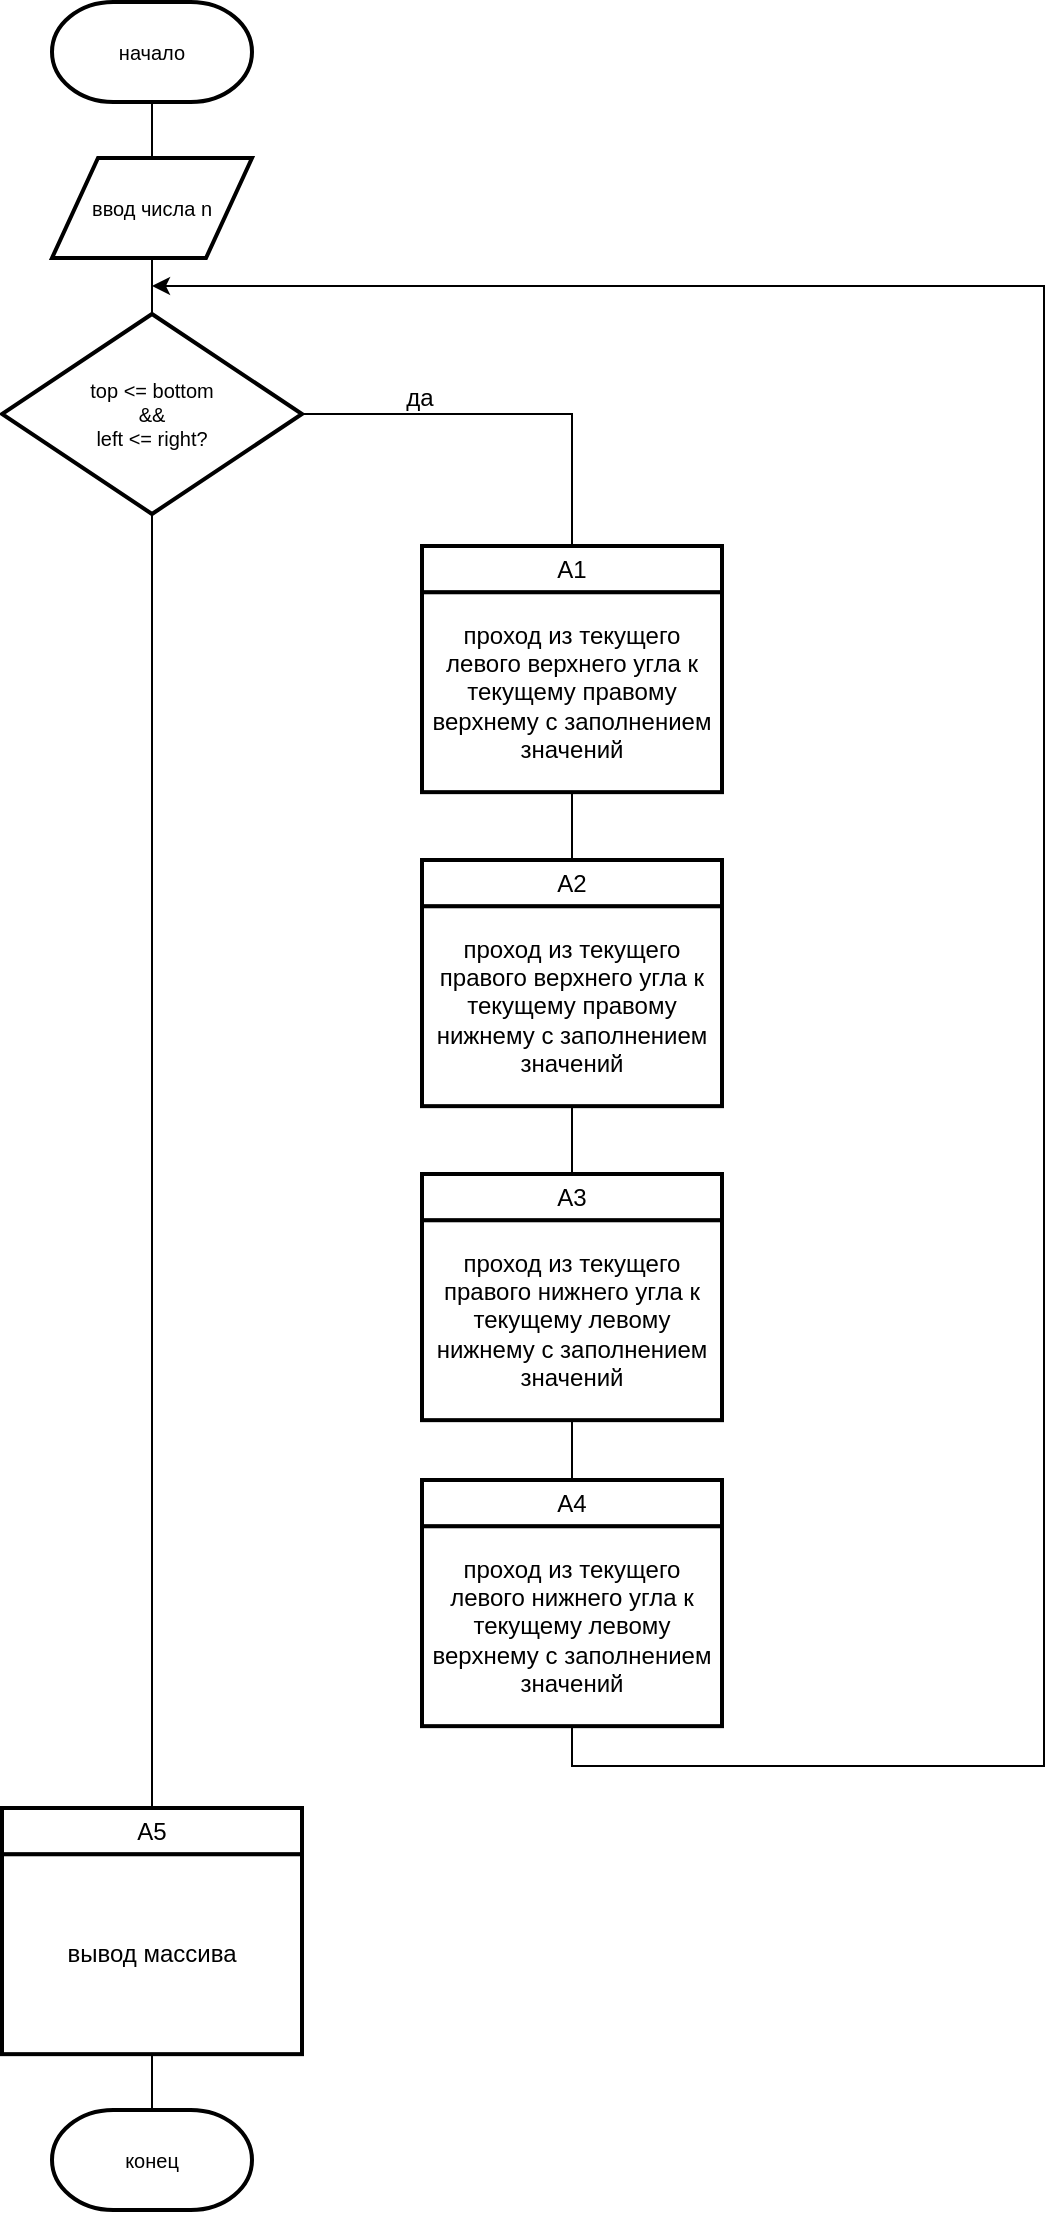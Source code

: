 <mxfile version="21.6.8" type="device" pages="6">
  <diagram name="Общий вид" id="lazlIpi1OaGIUPXyTEgX">
    <mxGraphModel dx="1105" dy="704" grid="0" gridSize="10" guides="1" tooltips="1" connect="1" arrows="1" fold="1" page="1" pageScale="1" pageWidth="827" pageHeight="1169" background="#FFFFFF" math="0" shadow="0">
      <root>
        <mxCell id="0" />
        <mxCell id="1" parent="0" />
        <mxCell id="etkGdbmypVyHN7uCpa18-37" style="edgeStyle=orthogonalEdgeStyle;rounded=0;orthogonalLoop=1;jettySize=auto;html=1;exitX=0.5;exitY=1;exitDx=0;exitDy=0;exitPerimeter=0;entryX=0.5;entryY=0;entryDx=0;entryDy=0;endArrow=none;endFill=0;" edge="1" parent="1" source="etkGdbmypVyHN7uCpa18-1" target="etkGdbmypVyHN7uCpa18-3">
          <mxGeometry relative="1" as="geometry" />
        </mxCell>
        <mxCell id="etkGdbmypVyHN7uCpa18-1" value="начало" style="strokeWidth=2;html=1;shape=mxgraph.flowchart.terminator;whiteSpace=wrap;fontSize=10;" vertex="1" parent="1">
          <mxGeometry x="230" y="24" width="100" height="50" as="geometry" />
        </mxCell>
        <mxCell id="etkGdbmypVyHN7uCpa18-2" value="конец" style="strokeWidth=2;html=1;shape=mxgraph.flowchart.terminator;whiteSpace=wrap;fontSize=10;" vertex="1" parent="1">
          <mxGeometry x="230" y="1078" width="100" height="50" as="geometry" />
        </mxCell>
        <mxCell id="etkGdbmypVyHN7uCpa18-38" style="edgeStyle=orthogonalEdgeStyle;rounded=0;orthogonalLoop=1;jettySize=auto;html=1;exitX=0.5;exitY=1;exitDx=0;exitDy=0;entryX=0.5;entryY=0;entryDx=0;entryDy=0;entryPerimeter=0;endArrow=none;endFill=0;" edge="1" parent="1" source="etkGdbmypVyHN7uCpa18-3" target="etkGdbmypVyHN7uCpa18-6">
          <mxGeometry relative="1" as="geometry" />
        </mxCell>
        <mxCell id="etkGdbmypVyHN7uCpa18-3" value="ввод числа n" style="shape=parallelogram;html=1;strokeWidth=2;perimeter=parallelogramPerimeter;whiteSpace=wrap;rounded=0;arcSize=12;size=0.23;fontSize=10;" vertex="1" parent="1">
          <mxGeometry x="230" y="102" width="100" height="50" as="geometry" />
        </mxCell>
        <mxCell id="etkGdbmypVyHN7uCpa18-39" style="edgeStyle=orthogonalEdgeStyle;rounded=0;orthogonalLoop=1;jettySize=auto;html=1;exitX=1;exitY=0.5;exitDx=0;exitDy=0;exitPerimeter=0;entryX=0.5;entryY=0;entryDx=0;entryDy=0;endArrow=none;endFill=0;" edge="1" parent="1" source="etkGdbmypVyHN7uCpa18-6" target="etkGdbmypVyHN7uCpa18-10">
          <mxGeometry relative="1" as="geometry" />
        </mxCell>
        <mxCell id="etkGdbmypVyHN7uCpa18-45" style="edgeStyle=orthogonalEdgeStyle;rounded=0;orthogonalLoop=1;jettySize=auto;html=1;entryX=0.5;entryY=0;entryDx=0;entryDy=0;endArrow=none;endFill=0;" edge="1" parent="1" source="etkGdbmypVyHN7uCpa18-6" target="etkGdbmypVyHN7uCpa18-36">
          <mxGeometry relative="1" as="geometry" />
        </mxCell>
        <mxCell id="etkGdbmypVyHN7uCpa18-6" value="top &amp;lt;= bottom&lt;br&gt;&amp;amp;&amp;amp;&lt;br&gt;left &amp;lt;= right?" style="strokeWidth=2;html=1;shape=mxgraph.flowchart.decision;whiteSpace=wrap;fontSize=10;" vertex="1" parent="1">
          <mxGeometry x="205" y="180" width="150" height="100" as="geometry" />
        </mxCell>
        <mxCell id="etkGdbmypVyHN7uCpa18-8" value="" style="group" vertex="1" connectable="0" parent="1">
          <mxGeometry x="415" y="296" width="150" height="100" as="geometry" />
        </mxCell>
        <mxCell id="etkGdbmypVyHN7uCpa18-9" value="проход из текущего левого верхнего угла к текущему правому верхнему с заполнением значений" style="rounded=0;whiteSpace=wrap;html=1;absoluteArcSize=1;arcSize=14;strokeWidth=2;" vertex="1" parent="etkGdbmypVyHN7uCpa18-8">
          <mxGeometry y="23.077" width="150" height="100" as="geometry" />
        </mxCell>
        <mxCell id="etkGdbmypVyHN7uCpa18-10" value="A1" style="rounded=0;whiteSpace=wrap;html=1;absoluteArcSize=1;arcSize=14;strokeWidth=2;" vertex="1" parent="etkGdbmypVyHN7uCpa18-8">
          <mxGeometry width="150" height="23.077" as="geometry" />
        </mxCell>
        <mxCell id="etkGdbmypVyHN7uCpa18-24" value="" style="group" vertex="1" connectable="0" parent="1">
          <mxGeometry x="415" y="453" width="150" height="100" as="geometry" />
        </mxCell>
        <mxCell id="etkGdbmypVyHN7uCpa18-25" value="проход из текущего правого верхнего угла к текущему правому нижнему с заполнением значений" style="rounded=0;whiteSpace=wrap;html=1;absoluteArcSize=1;arcSize=14;strokeWidth=2;" vertex="1" parent="etkGdbmypVyHN7uCpa18-24">
          <mxGeometry y="23.077" width="150" height="100" as="geometry" />
        </mxCell>
        <mxCell id="etkGdbmypVyHN7uCpa18-26" value="A2" style="rounded=0;whiteSpace=wrap;html=1;absoluteArcSize=1;arcSize=14;strokeWidth=2;" vertex="1" parent="etkGdbmypVyHN7uCpa18-24">
          <mxGeometry width="150" height="23.077" as="geometry" />
        </mxCell>
        <mxCell id="etkGdbmypVyHN7uCpa18-27" value="" style="group" vertex="1" connectable="0" parent="1">
          <mxGeometry x="415" y="610" width="150" height="100" as="geometry" />
        </mxCell>
        <mxCell id="etkGdbmypVyHN7uCpa18-28" value="проход из текущего правого нижнего угла к текущему левому нижнему с заполнением значений" style="rounded=0;whiteSpace=wrap;html=1;absoluteArcSize=1;arcSize=14;strokeWidth=2;" vertex="1" parent="etkGdbmypVyHN7uCpa18-27">
          <mxGeometry y="23.077" width="150" height="100" as="geometry" />
        </mxCell>
        <mxCell id="etkGdbmypVyHN7uCpa18-29" value="A3" style="rounded=0;whiteSpace=wrap;html=1;absoluteArcSize=1;arcSize=14;strokeWidth=2;" vertex="1" parent="etkGdbmypVyHN7uCpa18-27">
          <mxGeometry width="150" height="23.077" as="geometry" />
        </mxCell>
        <mxCell id="etkGdbmypVyHN7uCpa18-30" value="" style="group" vertex="1" connectable="0" parent="1">
          <mxGeometry x="415" y="763" width="150" height="100" as="geometry" />
        </mxCell>
        <mxCell id="etkGdbmypVyHN7uCpa18-31" value="проход из текущего левого нижнего угла к текущему левому верхнему с заполнением значений" style="rounded=0;whiteSpace=wrap;html=1;absoluteArcSize=1;arcSize=14;strokeWidth=2;" vertex="1" parent="etkGdbmypVyHN7uCpa18-30">
          <mxGeometry y="23.077" width="150" height="100" as="geometry" />
        </mxCell>
        <mxCell id="etkGdbmypVyHN7uCpa18-32" value="A4" style="rounded=0;whiteSpace=wrap;html=1;absoluteArcSize=1;arcSize=14;strokeWidth=2;" vertex="1" parent="etkGdbmypVyHN7uCpa18-30">
          <mxGeometry width="150" height="23.077" as="geometry" />
        </mxCell>
        <mxCell id="etkGdbmypVyHN7uCpa18-34" value="" style="group" vertex="1" connectable="0" parent="1">
          <mxGeometry x="205" y="927" width="150" height="100" as="geometry" />
        </mxCell>
        <mxCell id="etkGdbmypVyHN7uCpa18-35" value="вывод массива" style="rounded=0;whiteSpace=wrap;html=1;absoluteArcSize=1;arcSize=14;strokeWidth=2;" vertex="1" parent="etkGdbmypVyHN7uCpa18-34">
          <mxGeometry y="23.077" width="150" height="100" as="geometry" />
        </mxCell>
        <mxCell id="etkGdbmypVyHN7uCpa18-36" value="А5" style="rounded=0;whiteSpace=wrap;html=1;absoluteArcSize=1;arcSize=14;strokeWidth=2;" vertex="1" parent="etkGdbmypVyHN7uCpa18-34">
          <mxGeometry width="150" height="23.077" as="geometry" />
        </mxCell>
        <mxCell id="etkGdbmypVyHN7uCpa18-40" style="edgeStyle=orthogonalEdgeStyle;rounded=0;orthogonalLoop=1;jettySize=auto;html=1;exitX=0.5;exitY=1;exitDx=0;exitDy=0;entryX=0.5;entryY=0;entryDx=0;entryDy=0;endArrow=none;endFill=0;" edge="1" parent="1" source="etkGdbmypVyHN7uCpa18-9" target="etkGdbmypVyHN7uCpa18-26">
          <mxGeometry relative="1" as="geometry" />
        </mxCell>
        <mxCell id="etkGdbmypVyHN7uCpa18-41" style="edgeStyle=orthogonalEdgeStyle;rounded=0;orthogonalLoop=1;jettySize=auto;html=1;exitX=0.5;exitY=1;exitDx=0;exitDy=0;entryX=0.5;entryY=0;entryDx=0;entryDy=0;endArrow=none;endFill=0;" edge="1" parent="1" source="etkGdbmypVyHN7uCpa18-25" target="etkGdbmypVyHN7uCpa18-29">
          <mxGeometry relative="1" as="geometry" />
        </mxCell>
        <mxCell id="etkGdbmypVyHN7uCpa18-42" style="edgeStyle=orthogonalEdgeStyle;rounded=0;orthogonalLoop=1;jettySize=auto;html=1;exitX=0.5;exitY=1;exitDx=0;exitDy=0;entryX=0.5;entryY=0;entryDx=0;entryDy=0;endArrow=none;endFill=0;" edge="1" parent="1" source="etkGdbmypVyHN7uCpa18-28" target="etkGdbmypVyHN7uCpa18-32">
          <mxGeometry relative="1" as="geometry" />
        </mxCell>
        <mxCell id="etkGdbmypVyHN7uCpa18-43" style="edgeStyle=orthogonalEdgeStyle;rounded=0;orthogonalLoop=1;jettySize=auto;html=1;exitX=0.5;exitY=1;exitDx=0;exitDy=0;" edge="1" parent="1" source="etkGdbmypVyHN7uCpa18-31">
          <mxGeometry relative="1" as="geometry">
            <mxPoint x="280" y="166" as="targetPoint" />
            <Array as="points">
              <mxPoint x="490" y="906" />
              <mxPoint x="726" y="906" />
              <mxPoint x="726" y="166" />
            </Array>
          </mxGeometry>
        </mxCell>
        <mxCell id="etkGdbmypVyHN7uCpa18-46" value="" style="edgeStyle=orthogonalEdgeStyle;rounded=0;orthogonalLoop=1;jettySize=auto;html=1;endArrow=none;endFill=0;" edge="1" parent="1" source="etkGdbmypVyHN7uCpa18-35" target="etkGdbmypVyHN7uCpa18-2">
          <mxGeometry relative="1" as="geometry" />
        </mxCell>
        <mxCell id="etkGdbmypVyHN7uCpa18-47" value="да" style="text;html=1;strokeColor=none;fillColor=none;align=center;verticalAlign=middle;whiteSpace=wrap;rounded=0;" vertex="1" parent="1">
          <mxGeometry x="384" y="207" width="60" height="30" as="geometry" />
        </mxCell>
      </root>
    </mxGraphModel>
  </diagram>
  <diagram id="gWcMavrOMSJxFPMOTSQB" name="А1">
    <mxGraphModel dx="875" dy="558" grid="0" gridSize="10" guides="1" tooltips="1" connect="1" arrows="0" fold="1" page="1" pageScale="1" pageWidth="827" pageHeight="1169" background="#FFFFFF" math="0" shadow="0">
      <root>
        <mxCell id="0" />
        <mxCell id="1" parent="0" />
        <mxCell id="yp7aGtjBHAINsV9wHtE0-3" style="edgeStyle=orthogonalEdgeStyle;rounded=0;orthogonalLoop=1;jettySize=auto;html=1;exitX=0.5;exitY=1;exitDx=0;exitDy=0;exitPerimeter=0;entryX=0.5;entryY=0;entryDx=0;entryDy=0;endArrow=none;endFill=0;" edge="1" parent="1" source="oLWw35GzPiVhhe6XnnqW-1" target="oLWw35GzPiVhhe6XnnqW-3">
          <mxGeometry relative="1" as="geometry" />
        </mxCell>
        <mxCell id="oLWw35GzPiVhhe6XnnqW-1" value="начало А1" style="strokeWidth=2;html=1;shape=mxgraph.flowchart.terminator;whiteSpace=wrap;fontSize=10;" vertex="1" parent="1">
          <mxGeometry x="347" y="40" width="100" height="50" as="geometry" />
        </mxCell>
        <mxCell id="oLWw35GzPiVhhe6XnnqW-2" value="конец А1" style="strokeWidth=2;html=1;shape=mxgraph.flowchart.terminator;whiteSpace=wrap;fontSize=10;" vertex="1" parent="1">
          <mxGeometry x="347" y="625" width="100" height="50" as="geometry" />
        </mxCell>
        <mxCell id="yp7aGtjBHAINsV9wHtE0-4" style="edgeStyle=orthogonalEdgeStyle;rounded=0;orthogonalLoop=1;jettySize=auto;html=1;exitX=0.5;exitY=1;exitDx=0;exitDy=0;entryX=0.5;entryY=0;entryDx=0;entryDy=0;entryPerimeter=0;endArrow=none;endFill=0;" edge="1" parent="1" source="oLWw35GzPiVhhe6XnnqW-3" target="oLWw35GzPiVhhe6XnnqW-4">
          <mxGeometry relative="1" as="geometry" />
        </mxCell>
        <mxCell id="oLWw35GzPiVhhe6XnnqW-3" value="col = left;" style="rounded=0;whiteSpace=wrap;html=1;absoluteArcSize=1;arcSize=14;strokeWidth=2;" vertex="1" parent="1">
          <mxGeometry x="359.5" y="125" width="75" height="50" as="geometry" />
        </mxCell>
        <mxCell id="yp7aGtjBHAINsV9wHtE0-5" style="edgeStyle=orthogonalEdgeStyle;rounded=0;orthogonalLoop=1;jettySize=auto;html=1;exitX=1;exitY=0.5;exitDx=0;exitDy=0;exitPerimeter=0;entryX=0.5;entryY=0;entryDx=0;entryDy=0;endArrow=none;endFill=0;" edge="1" parent="1" source="oLWw35GzPiVhhe6XnnqW-4" target="yp7aGtjBHAINsV9wHtE0-1">
          <mxGeometry relative="1" as="geometry" />
        </mxCell>
        <mxCell id="1syxNQWjWOIJhfBJzIWz-3" style="edgeStyle=orthogonalEdgeStyle;rounded=0;orthogonalLoop=1;jettySize=auto;html=1;exitX=0.5;exitY=1;exitDx=0;exitDy=0;exitPerimeter=0;entryX=0.5;entryY=0;entryDx=0;entryDy=0;endArrow=none;endFill=0;" edge="1" parent="1" source="oLWw35GzPiVhhe6XnnqW-4" target="1syxNQWjWOIJhfBJzIWz-1">
          <mxGeometry relative="1" as="geometry" />
        </mxCell>
        <mxCell id="oLWw35GzPiVhhe6XnnqW-4" value="col &amp;lt;= right?" style="strokeWidth=2;html=1;shape=mxgraph.flowchart.decision;whiteSpace=wrap;fontSize=10;" vertex="1" parent="1">
          <mxGeometry x="347" y="214" width="100" height="50" as="geometry" />
        </mxCell>
        <mxCell id="yp7aGtjBHAINsV9wHtE0-6" style="edgeStyle=orthogonalEdgeStyle;rounded=0;orthogonalLoop=1;jettySize=auto;html=1;exitX=0.5;exitY=1;exitDx=0;exitDy=0;entryX=0.5;entryY=0;entryDx=0;entryDy=0;endArrow=none;endFill=0;" edge="1" parent="1" source="yp7aGtjBHAINsV9wHtE0-1" target="yp7aGtjBHAINsV9wHtE0-2">
          <mxGeometry relative="1" as="geometry" />
        </mxCell>
        <mxCell id="yp7aGtjBHAINsV9wHtE0-1" value="arr[top][col] = value++;" style="rounded=0;whiteSpace=wrap;html=1;absoluteArcSize=1;arcSize=14;strokeWidth=2;" vertex="1" parent="1">
          <mxGeometry x="486" y="297" width="75" height="50" as="geometry" />
        </mxCell>
        <mxCell id="yp7aGtjBHAINsV9wHtE0-7" style="edgeStyle=orthogonalEdgeStyle;rounded=0;orthogonalLoop=1;jettySize=auto;html=1;exitX=0.5;exitY=1;exitDx=0;exitDy=0;" edge="1" parent="1" source="yp7aGtjBHAINsV9wHtE0-2">
          <mxGeometry relative="1" as="geometry">
            <mxPoint x="523.5" y="487" as="sourcePoint" />
            <mxPoint x="397" y="193" as="targetPoint" />
            <Array as="points">
              <mxPoint x="524" y="463" />
              <mxPoint x="638" y="463" />
              <mxPoint x="638" y="193" />
              <mxPoint x="397" y="193" />
            </Array>
          </mxGeometry>
        </mxCell>
        <mxCell id="yp7aGtjBHAINsV9wHtE0-2" value="col++" style="rounded=0;whiteSpace=wrap;html=1;absoluteArcSize=1;arcSize=14;strokeWidth=2;" vertex="1" parent="1">
          <mxGeometry x="486" y="389" width="75" height="50" as="geometry" />
        </mxCell>
        <mxCell id="1syxNQWjWOIJhfBJzIWz-4" style="edgeStyle=orthogonalEdgeStyle;rounded=0;orthogonalLoop=1;jettySize=auto;html=1;exitX=0.5;exitY=1;exitDx=0;exitDy=0;entryX=0.5;entryY=0;entryDx=0;entryDy=0;entryPerimeter=0;endArrow=none;endFill=0;" edge="1" parent="1" source="1syxNQWjWOIJhfBJzIWz-1" target="oLWw35GzPiVhhe6XnnqW-2">
          <mxGeometry relative="1" as="geometry" />
        </mxCell>
        <mxCell id="1syxNQWjWOIJhfBJzIWz-1" value="top++;" style="rounded=0;whiteSpace=wrap;html=1;absoluteArcSize=1;arcSize=14;strokeWidth=2;" vertex="1" parent="1">
          <mxGeometry x="359.5" y="527" width="75" height="50" as="geometry" />
        </mxCell>
      </root>
    </mxGraphModel>
  </diagram>
  <diagram name="А2" id="SzSjSCQaBQObGQug56Lz">
    <mxGraphModel dx="1050" dy="669" grid="0" gridSize="10" guides="1" tooltips="1" connect="1" arrows="0" fold="1" page="1" pageScale="1" pageWidth="827" pageHeight="1169" background="#FFFFFF" math="0" shadow="0">
      <root>
        <mxCell id="PoZ4daUa2inAZtV_9n6g-0" />
        <mxCell id="PoZ4daUa2inAZtV_9n6g-1" parent="PoZ4daUa2inAZtV_9n6g-0" />
        <mxCell id="PoZ4daUa2inAZtV_9n6g-2" style="edgeStyle=orthogonalEdgeStyle;rounded=0;orthogonalLoop=1;jettySize=auto;html=1;exitX=0.5;exitY=1;exitDx=0;exitDy=0;exitPerimeter=0;entryX=0.5;entryY=0;entryDx=0;entryDy=0;endArrow=none;endFill=0;" edge="1" parent="PoZ4daUa2inAZtV_9n6g-1" source="PoZ4daUa2inAZtV_9n6g-3" target="PoZ4daUa2inAZtV_9n6g-6">
          <mxGeometry relative="1" as="geometry" />
        </mxCell>
        <mxCell id="PoZ4daUa2inAZtV_9n6g-3" value="начало А2" style="strokeWidth=2;html=1;shape=mxgraph.flowchart.terminator;whiteSpace=wrap;fontSize=10;" vertex="1" parent="PoZ4daUa2inAZtV_9n6g-1">
          <mxGeometry x="347" y="40" width="100" height="50" as="geometry" />
        </mxCell>
        <mxCell id="PoZ4daUa2inAZtV_9n6g-4" value="конец А2" style="strokeWidth=2;html=1;shape=mxgraph.flowchart.terminator;whiteSpace=wrap;fontSize=10;" vertex="1" parent="PoZ4daUa2inAZtV_9n6g-1">
          <mxGeometry x="347" y="605" width="100" height="50" as="geometry" />
        </mxCell>
        <mxCell id="PoZ4daUa2inAZtV_9n6g-5" style="edgeStyle=orthogonalEdgeStyle;rounded=0;orthogonalLoop=1;jettySize=auto;html=1;exitX=0.5;exitY=1;exitDx=0;exitDy=0;entryX=0.5;entryY=0;entryDx=0;entryDy=0;entryPerimeter=0;endArrow=none;endFill=0;" edge="1" parent="PoZ4daUa2inAZtV_9n6g-1" source="PoZ4daUa2inAZtV_9n6g-6" target="PoZ4daUa2inAZtV_9n6g-9">
          <mxGeometry relative="1" as="geometry" />
        </mxCell>
        <mxCell id="PoZ4daUa2inAZtV_9n6g-6" value="row = top;" style="rounded=0;whiteSpace=wrap;html=1;absoluteArcSize=1;arcSize=14;strokeWidth=2;" vertex="1" parent="PoZ4daUa2inAZtV_9n6g-1">
          <mxGeometry x="359.5" y="125" width="75" height="50" as="geometry" />
        </mxCell>
        <mxCell id="PoZ4daUa2inAZtV_9n6g-7" style="edgeStyle=orthogonalEdgeStyle;rounded=0;orthogonalLoop=1;jettySize=auto;html=1;exitX=1;exitY=0.5;exitDx=0;exitDy=0;exitPerimeter=0;entryX=0.5;entryY=0;entryDx=0;entryDy=0;endArrow=none;endFill=0;" edge="1" parent="PoZ4daUa2inAZtV_9n6g-1" source="PoZ4daUa2inAZtV_9n6g-9" target="PoZ4daUa2inAZtV_9n6g-11">
          <mxGeometry relative="1" as="geometry" />
        </mxCell>
        <mxCell id="IwFviznoY_G_SQWgWFbe-1" style="edgeStyle=orthogonalEdgeStyle;rounded=0;orthogonalLoop=1;jettySize=auto;html=1;exitX=0.5;exitY=1;exitDx=0;exitDy=0;exitPerimeter=0;entryX=0.5;entryY=0;entryDx=0;entryDy=0;endArrow=none;endFill=0;" edge="1" parent="PoZ4daUa2inAZtV_9n6g-1" source="PoZ4daUa2inAZtV_9n6g-9" target="IwFviznoY_G_SQWgWFbe-0">
          <mxGeometry relative="1" as="geometry" />
        </mxCell>
        <mxCell id="PoZ4daUa2inAZtV_9n6g-9" value="row &amp;lt;= bottom?" style="strokeWidth=2;html=1;shape=mxgraph.flowchart.decision;whiteSpace=wrap;fontSize=10;" vertex="1" parent="PoZ4daUa2inAZtV_9n6g-1">
          <mxGeometry x="347" y="214" width="100" height="50" as="geometry" />
        </mxCell>
        <mxCell id="PoZ4daUa2inAZtV_9n6g-10" style="edgeStyle=orthogonalEdgeStyle;rounded=0;orthogonalLoop=1;jettySize=auto;html=1;exitX=0.5;exitY=1;exitDx=0;exitDy=0;entryX=0.5;entryY=0;entryDx=0;entryDy=0;endArrow=none;endFill=0;" edge="1" parent="PoZ4daUa2inAZtV_9n6g-1" source="PoZ4daUa2inAZtV_9n6g-11" target="PoZ4daUa2inAZtV_9n6g-13">
          <mxGeometry relative="1" as="geometry" />
        </mxCell>
        <mxCell id="PoZ4daUa2inAZtV_9n6g-11" value="arr[row][right] = value++;" style="rounded=0;whiteSpace=wrap;html=1;absoluteArcSize=1;arcSize=14;strokeWidth=2;" vertex="1" parent="PoZ4daUa2inAZtV_9n6g-1">
          <mxGeometry x="486" y="297" width="75" height="50" as="geometry" />
        </mxCell>
        <mxCell id="PoZ4daUa2inAZtV_9n6g-12" style="edgeStyle=orthogonalEdgeStyle;rounded=0;orthogonalLoop=1;jettySize=auto;html=1;exitX=0.5;exitY=1;exitDx=0;exitDy=0;" edge="1" parent="PoZ4daUa2inAZtV_9n6g-1" source="PoZ4daUa2inAZtV_9n6g-13">
          <mxGeometry relative="1" as="geometry">
            <mxPoint x="523.5" y="487" as="sourcePoint" />
            <mxPoint x="397" y="193" as="targetPoint" />
            <Array as="points">
              <mxPoint x="524" y="463" />
              <mxPoint x="638" y="463" />
              <mxPoint x="638" y="193" />
              <mxPoint x="397" y="193" />
            </Array>
          </mxGeometry>
        </mxCell>
        <mxCell id="PoZ4daUa2inAZtV_9n6g-13" value="row++;" style="rounded=0;whiteSpace=wrap;html=1;absoluteArcSize=1;arcSize=14;strokeWidth=2;" vertex="1" parent="PoZ4daUa2inAZtV_9n6g-1">
          <mxGeometry x="486" y="389" width="75" height="50" as="geometry" />
        </mxCell>
        <mxCell id="IwFviznoY_G_SQWgWFbe-2" style="edgeStyle=orthogonalEdgeStyle;rounded=0;orthogonalLoop=1;jettySize=auto;html=1;exitX=0.5;exitY=1;exitDx=0;exitDy=0;entryX=0.5;entryY=0;entryDx=0;entryDy=0;entryPerimeter=0;endArrow=none;endFill=0;" edge="1" parent="PoZ4daUa2inAZtV_9n6g-1" source="IwFviznoY_G_SQWgWFbe-0" target="PoZ4daUa2inAZtV_9n6g-4">
          <mxGeometry relative="1" as="geometry" />
        </mxCell>
        <mxCell id="IwFviznoY_G_SQWgWFbe-0" value="right--;" style="rounded=0;whiteSpace=wrap;html=1;absoluteArcSize=1;arcSize=14;strokeWidth=2;" vertex="1" parent="PoZ4daUa2inAZtV_9n6g-1">
          <mxGeometry x="359.5" y="507" width="75" height="50" as="geometry" />
        </mxCell>
      </root>
    </mxGraphModel>
  </diagram>
  <diagram name="А3" id="8DgCPL8D_zTFWMVN-VwQ">
    <mxGraphModel dx="1235" dy="787" grid="0" gridSize="10" guides="1" tooltips="1" connect="1" arrows="0" fold="1" page="1" pageScale="1" pageWidth="827" pageHeight="1169" background="#FFFFFF" math="0" shadow="0">
      <root>
        <mxCell id="vqAEnsUzI4asuwa8I4yw-0" />
        <mxCell id="vqAEnsUzI4asuwa8I4yw-1" parent="vqAEnsUzI4asuwa8I4yw-0" />
        <mxCell id="0brILYWEn0gdcqR5UsxN-2" style="edgeStyle=orthogonalEdgeStyle;rounded=0;orthogonalLoop=1;jettySize=auto;html=1;exitX=0.5;exitY=1;exitDx=0;exitDy=0;exitPerimeter=0;entryX=0.5;entryY=0;entryDx=0;entryDy=0;entryPerimeter=0;endArrow=none;endFill=0;" edge="1" parent="vqAEnsUzI4asuwa8I4yw-1" source="vqAEnsUzI4asuwa8I4yw-3" target="0brILYWEn0gdcqR5UsxN-0">
          <mxGeometry relative="1" as="geometry" />
        </mxCell>
        <mxCell id="vqAEnsUzI4asuwa8I4yw-3" value="начало А3" style="strokeWidth=2;html=1;shape=mxgraph.flowchart.terminator;whiteSpace=wrap;fontSize=10;" vertex="1" parent="vqAEnsUzI4asuwa8I4yw-1">
          <mxGeometry x="167" y="70" width="100" height="50" as="geometry" />
        </mxCell>
        <mxCell id="vqAEnsUzI4asuwa8I4yw-4" value="конец А3" style="strokeWidth=2;html=1;shape=mxgraph.flowchart.terminator;whiteSpace=wrap;fontSize=10;" vertex="1" parent="vqAEnsUzI4asuwa8I4yw-1">
          <mxGeometry x="167" y="705" width="100" height="50" as="geometry" />
        </mxCell>
        <mxCell id="vqAEnsUzI4asuwa8I4yw-5" style="edgeStyle=orthogonalEdgeStyle;rounded=0;orthogonalLoop=1;jettySize=auto;html=1;exitX=0.5;exitY=1;exitDx=0;exitDy=0;entryX=0.5;entryY=0;entryDx=0;entryDy=0;entryPerimeter=0;endArrow=none;endFill=0;" edge="1" parent="vqAEnsUzI4asuwa8I4yw-1" source="vqAEnsUzI4asuwa8I4yw-6" target="vqAEnsUzI4asuwa8I4yw-9">
          <mxGeometry relative="1" as="geometry" />
        </mxCell>
        <mxCell id="vqAEnsUzI4asuwa8I4yw-6" value="col = right;" style="rounded=0;whiteSpace=wrap;html=1;absoluteArcSize=1;arcSize=14;strokeWidth=2;" vertex="1" parent="vqAEnsUzI4asuwa8I4yw-1">
          <mxGeometry x="309.5" y="205" width="75" height="50" as="geometry" />
        </mxCell>
        <mxCell id="vqAEnsUzI4asuwa8I4yw-7" style="edgeStyle=orthogonalEdgeStyle;rounded=0;orthogonalLoop=1;jettySize=auto;html=1;exitX=1;exitY=0.5;exitDx=0;exitDy=0;exitPerimeter=0;entryX=0.5;entryY=0;entryDx=0;entryDy=0;endArrow=none;endFill=0;" edge="1" parent="vqAEnsUzI4asuwa8I4yw-1" source="vqAEnsUzI4asuwa8I4yw-9" target="vqAEnsUzI4asuwa8I4yw-11">
          <mxGeometry relative="1" as="geometry" />
        </mxCell>
        <mxCell id="nX73ICngytbCq0a44gFQ-3" style="edgeStyle=orthogonalEdgeStyle;rounded=0;orthogonalLoop=1;jettySize=auto;html=1;exitX=0.5;exitY=1;exitDx=0;exitDy=0;exitPerimeter=0;entryX=0.5;entryY=0;entryDx=0;entryDy=0;endArrow=none;endFill=0;" edge="1" parent="vqAEnsUzI4asuwa8I4yw-1" source="vqAEnsUzI4asuwa8I4yw-9" target="nX73ICngytbCq0a44gFQ-0">
          <mxGeometry relative="1" as="geometry">
            <Array as="points">
              <mxPoint x="347" y="600" />
              <mxPoint x="217" y="600" />
            </Array>
          </mxGeometry>
        </mxCell>
        <mxCell id="vqAEnsUzI4asuwa8I4yw-9" value="col &amp;gt;= left?" style="strokeWidth=2;html=1;shape=mxgraph.flowchart.decision;whiteSpace=wrap;fontSize=10;" vertex="1" parent="vqAEnsUzI4asuwa8I4yw-1">
          <mxGeometry x="297" y="304" width="100" height="50" as="geometry" />
        </mxCell>
        <mxCell id="vqAEnsUzI4asuwa8I4yw-10" style="edgeStyle=orthogonalEdgeStyle;rounded=0;orthogonalLoop=1;jettySize=auto;html=1;exitX=0.5;exitY=1;exitDx=0;exitDy=0;entryX=0.5;entryY=0;entryDx=0;entryDy=0;endArrow=none;endFill=0;" edge="1" parent="vqAEnsUzI4asuwa8I4yw-1" source="vqAEnsUzI4asuwa8I4yw-11" target="vqAEnsUzI4asuwa8I4yw-13">
          <mxGeometry relative="1" as="geometry" />
        </mxCell>
        <mxCell id="vqAEnsUzI4asuwa8I4yw-11" value="arr[bottom][col] = value++;" style="rounded=0;whiteSpace=wrap;html=1;absoluteArcSize=1;arcSize=14;strokeWidth=2;" vertex="1" parent="vqAEnsUzI4asuwa8I4yw-1">
          <mxGeometry x="436" y="387" width="75" height="50" as="geometry" />
        </mxCell>
        <mxCell id="vqAEnsUzI4asuwa8I4yw-12" style="edgeStyle=orthogonalEdgeStyle;rounded=0;orthogonalLoop=1;jettySize=auto;html=1;exitX=0.5;exitY=1;exitDx=0;exitDy=0;" edge="1" parent="vqAEnsUzI4asuwa8I4yw-1" source="vqAEnsUzI4asuwa8I4yw-13">
          <mxGeometry relative="1" as="geometry">
            <mxPoint x="473.5" y="577" as="sourcePoint" />
            <mxPoint x="347" y="283" as="targetPoint" />
            <Array as="points">
              <mxPoint x="474" y="553" />
              <mxPoint x="588" y="553" />
              <mxPoint x="588" y="283" />
              <mxPoint x="347" y="283" />
            </Array>
          </mxGeometry>
        </mxCell>
        <mxCell id="vqAEnsUzI4asuwa8I4yw-13" value="col--;" style="rounded=0;whiteSpace=wrap;html=1;absoluteArcSize=1;arcSize=14;strokeWidth=2;" vertex="1" parent="vqAEnsUzI4asuwa8I4yw-1">
          <mxGeometry x="436" y="479" width="75" height="50" as="geometry" />
        </mxCell>
        <mxCell id="0brILYWEn0gdcqR5UsxN-1" style="edgeStyle=orthogonalEdgeStyle;rounded=0;orthogonalLoop=1;jettySize=auto;html=1;exitX=1;exitY=0.5;exitDx=0;exitDy=0;exitPerimeter=0;entryX=0.5;entryY=0;entryDx=0;entryDy=0;endArrow=none;endFill=0;" edge="1" parent="vqAEnsUzI4asuwa8I4yw-1" source="0brILYWEn0gdcqR5UsxN-0" target="vqAEnsUzI4asuwa8I4yw-6">
          <mxGeometry relative="1" as="geometry" />
        </mxCell>
        <mxCell id="nX73ICngytbCq0a44gFQ-1" style="edgeStyle=orthogonalEdgeStyle;rounded=0;orthogonalLoop=1;jettySize=auto;html=1;exitX=0.5;exitY=1;exitDx=0;exitDy=0;exitPerimeter=0;entryX=0.5;entryY=0;entryDx=0;entryDy=0;endArrow=none;endFill=0;" edge="1" parent="vqAEnsUzI4asuwa8I4yw-1" source="0brILYWEn0gdcqR5UsxN-0" target="nX73ICngytbCq0a44gFQ-0">
          <mxGeometry relative="1" as="geometry" />
        </mxCell>
        <mxCell id="0brILYWEn0gdcqR5UsxN-0" value="top &amp;lt;= bottom?" style="strokeWidth=2;html=1;shape=mxgraph.flowchart.decision;whiteSpace=wrap;fontSize=10;" vertex="1" parent="vqAEnsUzI4asuwa8I4yw-1">
          <mxGeometry x="167" y="144" width="100" height="50" as="geometry" />
        </mxCell>
        <mxCell id="nX73ICngytbCq0a44gFQ-2" style="edgeStyle=orthogonalEdgeStyle;rounded=0;orthogonalLoop=1;jettySize=auto;html=1;exitX=0.5;exitY=1;exitDx=0;exitDy=0;entryX=0.5;entryY=0;entryDx=0;entryDy=0;entryPerimeter=0;endArrow=none;endFill=0;" edge="1" parent="vqAEnsUzI4asuwa8I4yw-1" source="nX73ICngytbCq0a44gFQ-0" target="vqAEnsUzI4asuwa8I4yw-4">
          <mxGeometry relative="1" as="geometry" />
        </mxCell>
        <mxCell id="nX73ICngytbCq0a44gFQ-0" value="bottom--;" style="rounded=0;whiteSpace=wrap;html=1;absoluteArcSize=1;arcSize=14;strokeWidth=2;" vertex="1" parent="vqAEnsUzI4asuwa8I4yw-1">
          <mxGeometry x="180" y="630" width="75" height="50" as="geometry" />
        </mxCell>
        <mxCell id="nX73ICngytbCq0a44gFQ-4" value="да" style="text;html=1;strokeColor=none;fillColor=none;align=center;verticalAlign=middle;whiteSpace=wrap;rounded=0;" vertex="1" parent="vqAEnsUzI4asuwa8I4yw-1">
          <mxGeometry x="271" y="144" width="60" height="30" as="geometry" />
        </mxCell>
        <mxCell id="nX73ICngytbCq0a44gFQ-5" value="да" style="text;html=1;strokeColor=none;fillColor=none;align=center;verticalAlign=middle;whiteSpace=wrap;rounded=0;" vertex="1" parent="vqAEnsUzI4asuwa8I4yw-1">
          <mxGeometry x="399" y="305" width="60" height="30" as="geometry" />
        </mxCell>
      </root>
    </mxGraphModel>
  </diagram>
  <diagram name="А4" id="5LDm_6mDqRy1fsA6MX9s">
    <mxGraphModel dx="1235" dy="787" grid="0" gridSize="10" guides="1" tooltips="1" connect="1" arrows="0" fold="1" page="1" pageScale="1" pageWidth="827" pageHeight="1169" background="#FFFFFF" math="0" shadow="0">
      <root>
        <mxCell id="aqwZJpFMOjea6-vcezyB-0" />
        <mxCell id="aqwZJpFMOjea6-vcezyB-1" parent="aqwZJpFMOjea6-vcezyB-0" />
        <mxCell id="aqwZJpFMOjea6-vcezyB-2" style="edgeStyle=orthogonalEdgeStyle;rounded=0;orthogonalLoop=1;jettySize=auto;html=1;exitX=0.5;exitY=1;exitDx=0;exitDy=0;exitPerimeter=0;entryX=0.5;entryY=0;entryDx=0;entryDy=0;entryPerimeter=0;endArrow=none;endFill=0;" edge="1" parent="aqwZJpFMOjea6-vcezyB-1" source="aqwZJpFMOjea6-vcezyB-3" target="aqwZJpFMOjea6-vcezyB-16">
          <mxGeometry relative="1" as="geometry" />
        </mxCell>
        <mxCell id="aqwZJpFMOjea6-vcezyB-3" value="начало А4" style="strokeWidth=2;html=1;shape=mxgraph.flowchart.terminator;whiteSpace=wrap;fontSize=10;" vertex="1" parent="aqwZJpFMOjea6-vcezyB-1">
          <mxGeometry x="167" y="70" width="100" height="50" as="geometry" />
        </mxCell>
        <mxCell id="aqwZJpFMOjea6-vcezyB-4" value="конец А4" style="strokeWidth=2;html=1;shape=mxgraph.flowchart.terminator;whiteSpace=wrap;fontSize=10;" vertex="1" parent="aqwZJpFMOjea6-vcezyB-1">
          <mxGeometry x="167" y="705" width="100" height="50" as="geometry" />
        </mxCell>
        <mxCell id="aqwZJpFMOjea6-vcezyB-5" style="edgeStyle=orthogonalEdgeStyle;rounded=0;orthogonalLoop=1;jettySize=auto;html=1;exitX=0.5;exitY=1;exitDx=0;exitDy=0;entryX=0.5;entryY=0;entryDx=0;entryDy=0;entryPerimeter=0;endArrow=none;endFill=0;" edge="1" parent="aqwZJpFMOjea6-vcezyB-1" source="aqwZJpFMOjea6-vcezyB-6" target="aqwZJpFMOjea6-vcezyB-9">
          <mxGeometry relative="1" as="geometry" />
        </mxCell>
        <mxCell id="aqwZJpFMOjea6-vcezyB-6" value="row = bottom;" style="rounded=0;whiteSpace=wrap;html=1;absoluteArcSize=1;arcSize=14;strokeWidth=2;" vertex="1" parent="aqwZJpFMOjea6-vcezyB-1">
          <mxGeometry x="309.5" y="205" width="75" height="50" as="geometry" />
        </mxCell>
        <mxCell id="aqwZJpFMOjea6-vcezyB-7" style="edgeStyle=orthogonalEdgeStyle;rounded=0;orthogonalLoop=1;jettySize=auto;html=1;exitX=1;exitY=0.5;exitDx=0;exitDy=0;exitPerimeter=0;entryX=0.5;entryY=0;entryDx=0;entryDy=0;endArrow=none;endFill=0;" edge="1" parent="aqwZJpFMOjea6-vcezyB-1" source="aqwZJpFMOjea6-vcezyB-9" target="aqwZJpFMOjea6-vcezyB-11">
          <mxGeometry relative="1" as="geometry" />
        </mxCell>
        <mxCell id="aqwZJpFMOjea6-vcezyB-8" style="edgeStyle=orthogonalEdgeStyle;rounded=0;orthogonalLoop=1;jettySize=auto;html=1;exitX=0.5;exitY=1;exitDx=0;exitDy=0;exitPerimeter=0;entryX=0.5;entryY=0;entryDx=0;entryDy=0;endArrow=none;endFill=0;" edge="1" parent="aqwZJpFMOjea6-vcezyB-1" source="aqwZJpFMOjea6-vcezyB-9" target="aqwZJpFMOjea6-vcezyB-18">
          <mxGeometry relative="1" as="geometry">
            <Array as="points">
              <mxPoint x="347" y="596" />
              <mxPoint x="217" y="596" />
            </Array>
          </mxGeometry>
        </mxCell>
        <mxCell id="aqwZJpFMOjea6-vcezyB-9" value="row &amp;gt;= top;" style="strokeWidth=2;html=1;shape=mxgraph.flowchart.decision;whiteSpace=wrap;fontSize=10;" vertex="1" parent="aqwZJpFMOjea6-vcezyB-1">
          <mxGeometry x="297" y="294" width="100" height="50" as="geometry" />
        </mxCell>
        <mxCell id="aqwZJpFMOjea6-vcezyB-10" style="edgeStyle=orthogonalEdgeStyle;rounded=0;orthogonalLoop=1;jettySize=auto;html=1;exitX=0.5;exitY=1;exitDx=0;exitDy=0;entryX=0.5;entryY=0;entryDx=0;entryDy=0;endArrow=none;endFill=0;" edge="1" parent="aqwZJpFMOjea6-vcezyB-1" source="aqwZJpFMOjea6-vcezyB-11" target="aqwZJpFMOjea6-vcezyB-13">
          <mxGeometry relative="1" as="geometry" />
        </mxCell>
        <mxCell id="aqwZJpFMOjea6-vcezyB-11" value="arr[row][left] = value++;" style="rounded=0;whiteSpace=wrap;html=1;absoluteArcSize=1;arcSize=14;strokeWidth=2;" vertex="1" parent="aqwZJpFMOjea6-vcezyB-1">
          <mxGeometry x="436" y="377" width="75" height="50" as="geometry" />
        </mxCell>
        <mxCell id="aqwZJpFMOjea6-vcezyB-12" style="edgeStyle=orthogonalEdgeStyle;rounded=0;orthogonalLoop=1;jettySize=auto;html=1;exitX=0.5;exitY=1;exitDx=0;exitDy=0;" edge="1" parent="aqwZJpFMOjea6-vcezyB-1" source="aqwZJpFMOjea6-vcezyB-13">
          <mxGeometry relative="1" as="geometry">
            <mxPoint x="473.5" y="567" as="sourcePoint" />
            <mxPoint x="347" y="273" as="targetPoint" />
            <Array as="points">
              <mxPoint x="474" y="543" />
              <mxPoint x="588" y="543" />
              <mxPoint x="588" y="273" />
              <mxPoint x="347" y="273" />
            </Array>
          </mxGeometry>
        </mxCell>
        <mxCell id="aqwZJpFMOjea6-vcezyB-13" value="row--;" style="rounded=0;whiteSpace=wrap;html=1;absoluteArcSize=1;arcSize=14;strokeWidth=2;" vertex="1" parent="aqwZJpFMOjea6-vcezyB-1">
          <mxGeometry x="436" y="469" width="75" height="50" as="geometry" />
        </mxCell>
        <mxCell id="aqwZJpFMOjea6-vcezyB-14" style="edgeStyle=orthogonalEdgeStyle;rounded=0;orthogonalLoop=1;jettySize=auto;html=1;exitX=1;exitY=0.5;exitDx=0;exitDy=0;exitPerimeter=0;entryX=0.5;entryY=0;entryDx=0;entryDy=0;endArrow=none;endFill=0;" edge="1" parent="aqwZJpFMOjea6-vcezyB-1" source="aqwZJpFMOjea6-vcezyB-16" target="aqwZJpFMOjea6-vcezyB-6">
          <mxGeometry relative="1" as="geometry" />
        </mxCell>
        <mxCell id="aqwZJpFMOjea6-vcezyB-15" style="edgeStyle=orthogonalEdgeStyle;rounded=0;orthogonalLoop=1;jettySize=auto;html=1;exitX=0.5;exitY=1;exitDx=0;exitDy=0;exitPerimeter=0;entryX=0.5;entryY=0;entryDx=0;entryDy=0;endArrow=none;endFill=0;" edge="1" parent="aqwZJpFMOjea6-vcezyB-1" source="aqwZJpFMOjea6-vcezyB-16" target="aqwZJpFMOjea6-vcezyB-18">
          <mxGeometry relative="1" as="geometry" />
        </mxCell>
        <mxCell id="aqwZJpFMOjea6-vcezyB-16" value="left &amp;lt;= right?" style="strokeWidth=2;html=1;shape=mxgraph.flowchart.decision;whiteSpace=wrap;fontSize=10;" vertex="1" parent="aqwZJpFMOjea6-vcezyB-1">
          <mxGeometry x="167" y="144" width="100" height="50" as="geometry" />
        </mxCell>
        <mxCell id="aqwZJpFMOjea6-vcezyB-17" style="edgeStyle=orthogonalEdgeStyle;rounded=0;orthogonalLoop=1;jettySize=auto;html=1;exitX=0.5;exitY=1;exitDx=0;exitDy=0;entryX=0.5;entryY=0;entryDx=0;entryDy=0;entryPerimeter=0;endArrow=none;endFill=0;" edge="1" parent="aqwZJpFMOjea6-vcezyB-1" source="aqwZJpFMOjea6-vcezyB-18" target="aqwZJpFMOjea6-vcezyB-4">
          <mxGeometry relative="1" as="geometry" />
        </mxCell>
        <mxCell id="aqwZJpFMOjea6-vcezyB-18" value="left++;" style="rounded=0;whiteSpace=wrap;html=1;absoluteArcSize=1;arcSize=14;strokeWidth=2;" vertex="1" parent="aqwZJpFMOjea6-vcezyB-1">
          <mxGeometry x="180" y="630" width="75" height="50" as="geometry" />
        </mxCell>
        <mxCell id="aqwZJpFMOjea6-vcezyB-19" value="да" style="text;html=1;strokeColor=none;fillColor=none;align=center;verticalAlign=middle;whiteSpace=wrap;rounded=0;" vertex="1" parent="aqwZJpFMOjea6-vcezyB-1">
          <mxGeometry x="271" y="144" width="60" height="30" as="geometry" />
        </mxCell>
        <mxCell id="aqwZJpFMOjea6-vcezyB-20" value="да" style="text;html=1;strokeColor=none;fillColor=none;align=center;verticalAlign=middle;whiteSpace=wrap;rounded=0;" vertex="1" parent="aqwZJpFMOjea6-vcezyB-1">
          <mxGeometry x="399" y="295" width="60" height="30" as="geometry" />
        </mxCell>
      </root>
    </mxGraphModel>
  </diagram>
  <diagram id="MLQ0YLqLUSWA3mCPrVQh" name="A5">
    <mxGraphModel dx="1750" dy="1115" grid="0" gridSize="10" guides="1" tooltips="1" connect="1" arrows="1" fold="1" page="1" pageScale="1" pageWidth="827" pageHeight="1169" math="0" shadow="0">
      <root>
        <mxCell id="0" />
        <mxCell id="1" parent="0" />
        <mxCell id="7Q5HWhj0BVn16lGW7NjK-10" style="edgeStyle=orthogonalEdgeStyle;rounded=0;orthogonalLoop=1;jettySize=auto;html=1;exitX=0.5;exitY=1;exitDx=0;exitDy=0;exitPerimeter=0;entryX=0.5;entryY=0;entryDx=0;entryDy=0;endArrow=none;endFill=0;" edge="1" parent="1" source="7Q5HWhj0BVn16lGW7NjK-1" target="7Q5HWhj0BVn16lGW7NjK-3">
          <mxGeometry relative="1" as="geometry" />
        </mxCell>
        <mxCell id="7Q5HWhj0BVn16lGW7NjK-1" value="начало А5" style="strokeWidth=2;html=1;shape=mxgraph.flowchart.terminator;whiteSpace=wrap;fontSize=10;" vertex="1" parent="1">
          <mxGeometry x="174" y="74" width="100" height="50" as="geometry" />
        </mxCell>
        <mxCell id="7Q5HWhj0BVn16lGW7NjK-2" value="конец А5" style="strokeWidth=2;html=1;shape=mxgraph.flowchart.terminator;whiteSpace=wrap;fontSize=10;" vertex="1" parent="1">
          <mxGeometry x="174" y="767" width="100" height="50" as="geometry" />
        </mxCell>
        <mxCell id="7Q5HWhj0BVn16lGW7NjK-11" style="edgeStyle=orthogonalEdgeStyle;rounded=0;orthogonalLoop=1;jettySize=auto;html=1;exitX=0.5;exitY=1;exitDx=0;exitDy=0;entryX=0.5;entryY=0;entryDx=0;entryDy=0;entryPerimeter=0;endArrow=none;endFill=0;" edge="1" parent="1" source="7Q5HWhj0BVn16lGW7NjK-3" target="7Q5HWhj0BVn16lGW7NjK-4">
          <mxGeometry relative="1" as="geometry" />
        </mxCell>
        <mxCell id="7Q5HWhj0BVn16lGW7NjK-3" value="i = 0;" style="rounded=0;whiteSpace=wrap;html=1;absoluteArcSize=1;arcSize=14;strokeWidth=2;" vertex="1" parent="1">
          <mxGeometry x="187" y="154" width="75" height="50" as="geometry" />
        </mxCell>
        <mxCell id="7Q5HWhj0BVn16lGW7NjK-12" style="edgeStyle=orthogonalEdgeStyle;rounded=0;orthogonalLoop=1;jettySize=auto;html=1;exitX=1;exitY=0.5;exitDx=0;exitDy=0;exitPerimeter=0;entryX=0.5;entryY=0;entryDx=0;entryDy=0;endArrow=none;endFill=0;" edge="1" parent="1" source="7Q5HWhj0BVn16lGW7NjK-4" target="7Q5HWhj0BVn16lGW7NjK-7">
          <mxGeometry relative="1" as="geometry" />
        </mxCell>
        <mxCell id="7Q5HWhj0BVn16lGW7NjK-19" style="edgeStyle=orthogonalEdgeStyle;rounded=0;orthogonalLoop=1;jettySize=auto;html=1;exitX=0.5;exitY=1;exitDx=0;exitDy=0;exitPerimeter=0;entryX=0.5;entryY=0;entryDx=0;entryDy=0;entryPerimeter=0;endArrow=none;endFill=0;" edge="1" parent="1" source="7Q5HWhj0BVn16lGW7NjK-4" target="7Q5HWhj0BVn16lGW7NjK-2">
          <mxGeometry relative="1" as="geometry" />
        </mxCell>
        <mxCell id="7Q5HWhj0BVn16lGW7NjK-4" value="i &amp;lt; n?" style="strokeWidth=2;html=1;shape=mxgraph.flowchart.decision;whiteSpace=wrap;fontSize=10;" vertex="1" parent="1">
          <mxGeometry x="175" y="240" width="100" height="50" as="geometry" />
        </mxCell>
        <mxCell id="7Q5HWhj0BVn16lGW7NjK-25" style="edgeStyle=orthogonalEdgeStyle;rounded=0;orthogonalLoop=1;jettySize=auto;html=1;exitX=0.5;exitY=1;exitDx=0;exitDy=0;" edge="1" parent="1" source="7Q5HWhj0BVn16lGW7NjK-5">
          <mxGeometry relative="1" as="geometry">
            <mxPoint x="226" y="221" as="targetPoint" />
            <Array as="points">
              <mxPoint x="346" y="731" />
              <mxPoint x="701" y="731" />
              <mxPoint x="701" y="221" />
              <mxPoint x="262" y="221" />
            </Array>
          </mxGeometry>
        </mxCell>
        <mxCell id="7Q5HWhj0BVn16lGW7NjK-5" value="i++" style="rounded=0;whiteSpace=wrap;html=1;absoluteArcSize=1;arcSize=14;strokeWidth=2;" vertex="1" parent="1">
          <mxGeometry x="308" y="661" width="75" height="50" as="geometry" />
        </mxCell>
        <mxCell id="7Q5HWhj0BVn16lGW7NjK-14" style="edgeStyle=orthogonalEdgeStyle;rounded=0;orthogonalLoop=1;jettySize=auto;html=1;exitX=1;exitY=0.5;exitDx=0;exitDy=0;exitPerimeter=0;entryX=0.5;entryY=0;entryDx=0;entryDy=0;endArrow=none;endFill=0;" edge="1" parent="1" source="7Q5HWhj0BVn16lGW7NjK-6" target="7Q5HWhj0BVn16lGW7NjK-9">
          <mxGeometry relative="1" as="geometry" />
        </mxCell>
        <mxCell id="7Q5HWhj0BVn16lGW7NjK-16" style="edgeStyle=orthogonalEdgeStyle;rounded=0;orthogonalLoop=1;jettySize=auto;html=1;exitX=0.5;exitY=1;exitDx=0;exitDy=0;exitPerimeter=0;entryX=0.5;entryY=0;entryDx=0;entryDy=0;endArrow=none;endFill=0;" edge="1" parent="1" source="7Q5HWhj0BVn16lGW7NjK-6" target="7Q5HWhj0BVn16lGW7NjK-5">
          <mxGeometry relative="1" as="geometry" />
        </mxCell>
        <mxCell id="7Q5HWhj0BVn16lGW7NjK-6" value="j &amp;lt; n?" style="strokeWidth=2;html=1;shape=mxgraph.flowchart.decision;whiteSpace=wrap;fontSize=10;" vertex="1" parent="1">
          <mxGeometry x="296" y="404" width="100" height="50" as="geometry" />
        </mxCell>
        <mxCell id="7Q5HWhj0BVn16lGW7NjK-13" style="edgeStyle=orthogonalEdgeStyle;rounded=0;orthogonalLoop=1;jettySize=auto;html=1;exitX=0.5;exitY=1;exitDx=0;exitDy=0;entryX=0.5;entryY=0;entryDx=0;entryDy=0;entryPerimeter=0;endArrow=none;endFill=0;" edge="1" parent="1" source="7Q5HWhj0BVn16lGW7NjK-7" target="7Q5HWhj0BVn16lGW7NjK-6">
          <mxGeometry relative="1" as="geometry" />
        </mxCell>
        <mxCell id="7Q5HWhj0BVn16lGW7NjK-7" value="j = 0;" style="rounded=0;whiteSpace=wrap;html=1;absoluteArcSize=1;arcSize=14;strokeWidth=2;" vertex="1" parent="1">
          <mxGeometry x="309" y="317" width="75" height="50" as="geometry" />
        </mxCell>
        <mxCell id="7Q5HWhj0BVn16lGW7NjK-24" style="edgeStyle=orthogonalEdgeStyle;rounded=0;orthogonalLoop=1;jettySize=auto;html=1;exitX=0.5;exitY=1;exitDx=0;exitDy=0;" edge="1" parent="1" source="7Q5HWhj0BVn16lGW7NjK-8">
          <mxGeometry relative="1" as="geometry">
            <mxPoint x="347" y="383" as="targetPoint" />
            <Array as="points">
              <mxPoint x="474" y="619" />
              <mxPoint x="638" y="619" />
              <mxPoint x="638" y="383" />
            </Array>
          </mxGeometry>
        </mxCell>
        <mxCell id="7Q5HWhj0BVn16lGW7NjK-8" value="j++;" style="rounded=0;whiteSpace=wrap;html=1;absoluteArcSize=1;arcSize=14;strokeWidth=2;" vertex="1" parent="1">
          <mxGeometry x="437" y="549" width="75" height="50" as="geometry" />
        </mxCell>
        <mxCell id="7Q5HWhj0BVn16lGW7NjK-15" style="edgeStyle=orthogonalEdgeStyle;rounded=0;orthogonalLoop=1;jettySize=auto;html=1;exitX=0.5;exitY=1;exitDx=0;exitDy=0;entryX=0.5;entryY=0;entryDx=0;entryDy=0;endArrow=none;endFill=0;" edge="1" parent="1" source="7Q5HWhj0BVn16lGW7NjK-9" target="7Q5HWhj0BVn16lGW7NjK-8">
          <mxGeometry relative="1" as="geometry" />
        </mxCell>
        <mxCell id="7Q5HWhj0BVn16lGW7NjK-9" value="arr[i][j]" style="shape=parallelogram;html=1;strokeWidth=2;perimeter=parallelogramPerimeter;whiteSpace=wrap;rounded=0;arcSize=12;size=0.23;fontSize=10;" vertex="1" parent="1">
          <mxGeometry x="425" y="468" width="100" height="50" as="geometry" />
        </mxCell>
        <mxCell id="7Q5HWhj0BVn16lGW7NjK-21" value="да" style="text;html=1;strokeColor=none;fillColor=none;align=center;verticalAlign=middle;whiteSpace=wrap;rounded=0;" vertex="1" parent="1">
          <mxGeometry x="275" y="240" width="60" height="30" as="geometry" />
        </mxCell>
        <mxCell id="7Q5HWhj0BVn16lGW7NjK-22" value="да" style="text;html=1;strokeColor=none;fillColor=none;align=center;verticalAlign=middle;whiteSpace=wrap;rounded=0;" vertex="1" parent="1">
          <mxGeometry x="400" y="407" width="60" height="30" as="geometry" />
        </mxCell>
      </root>
    </mxGraphModel>
  </diagram>
</mxfile>
